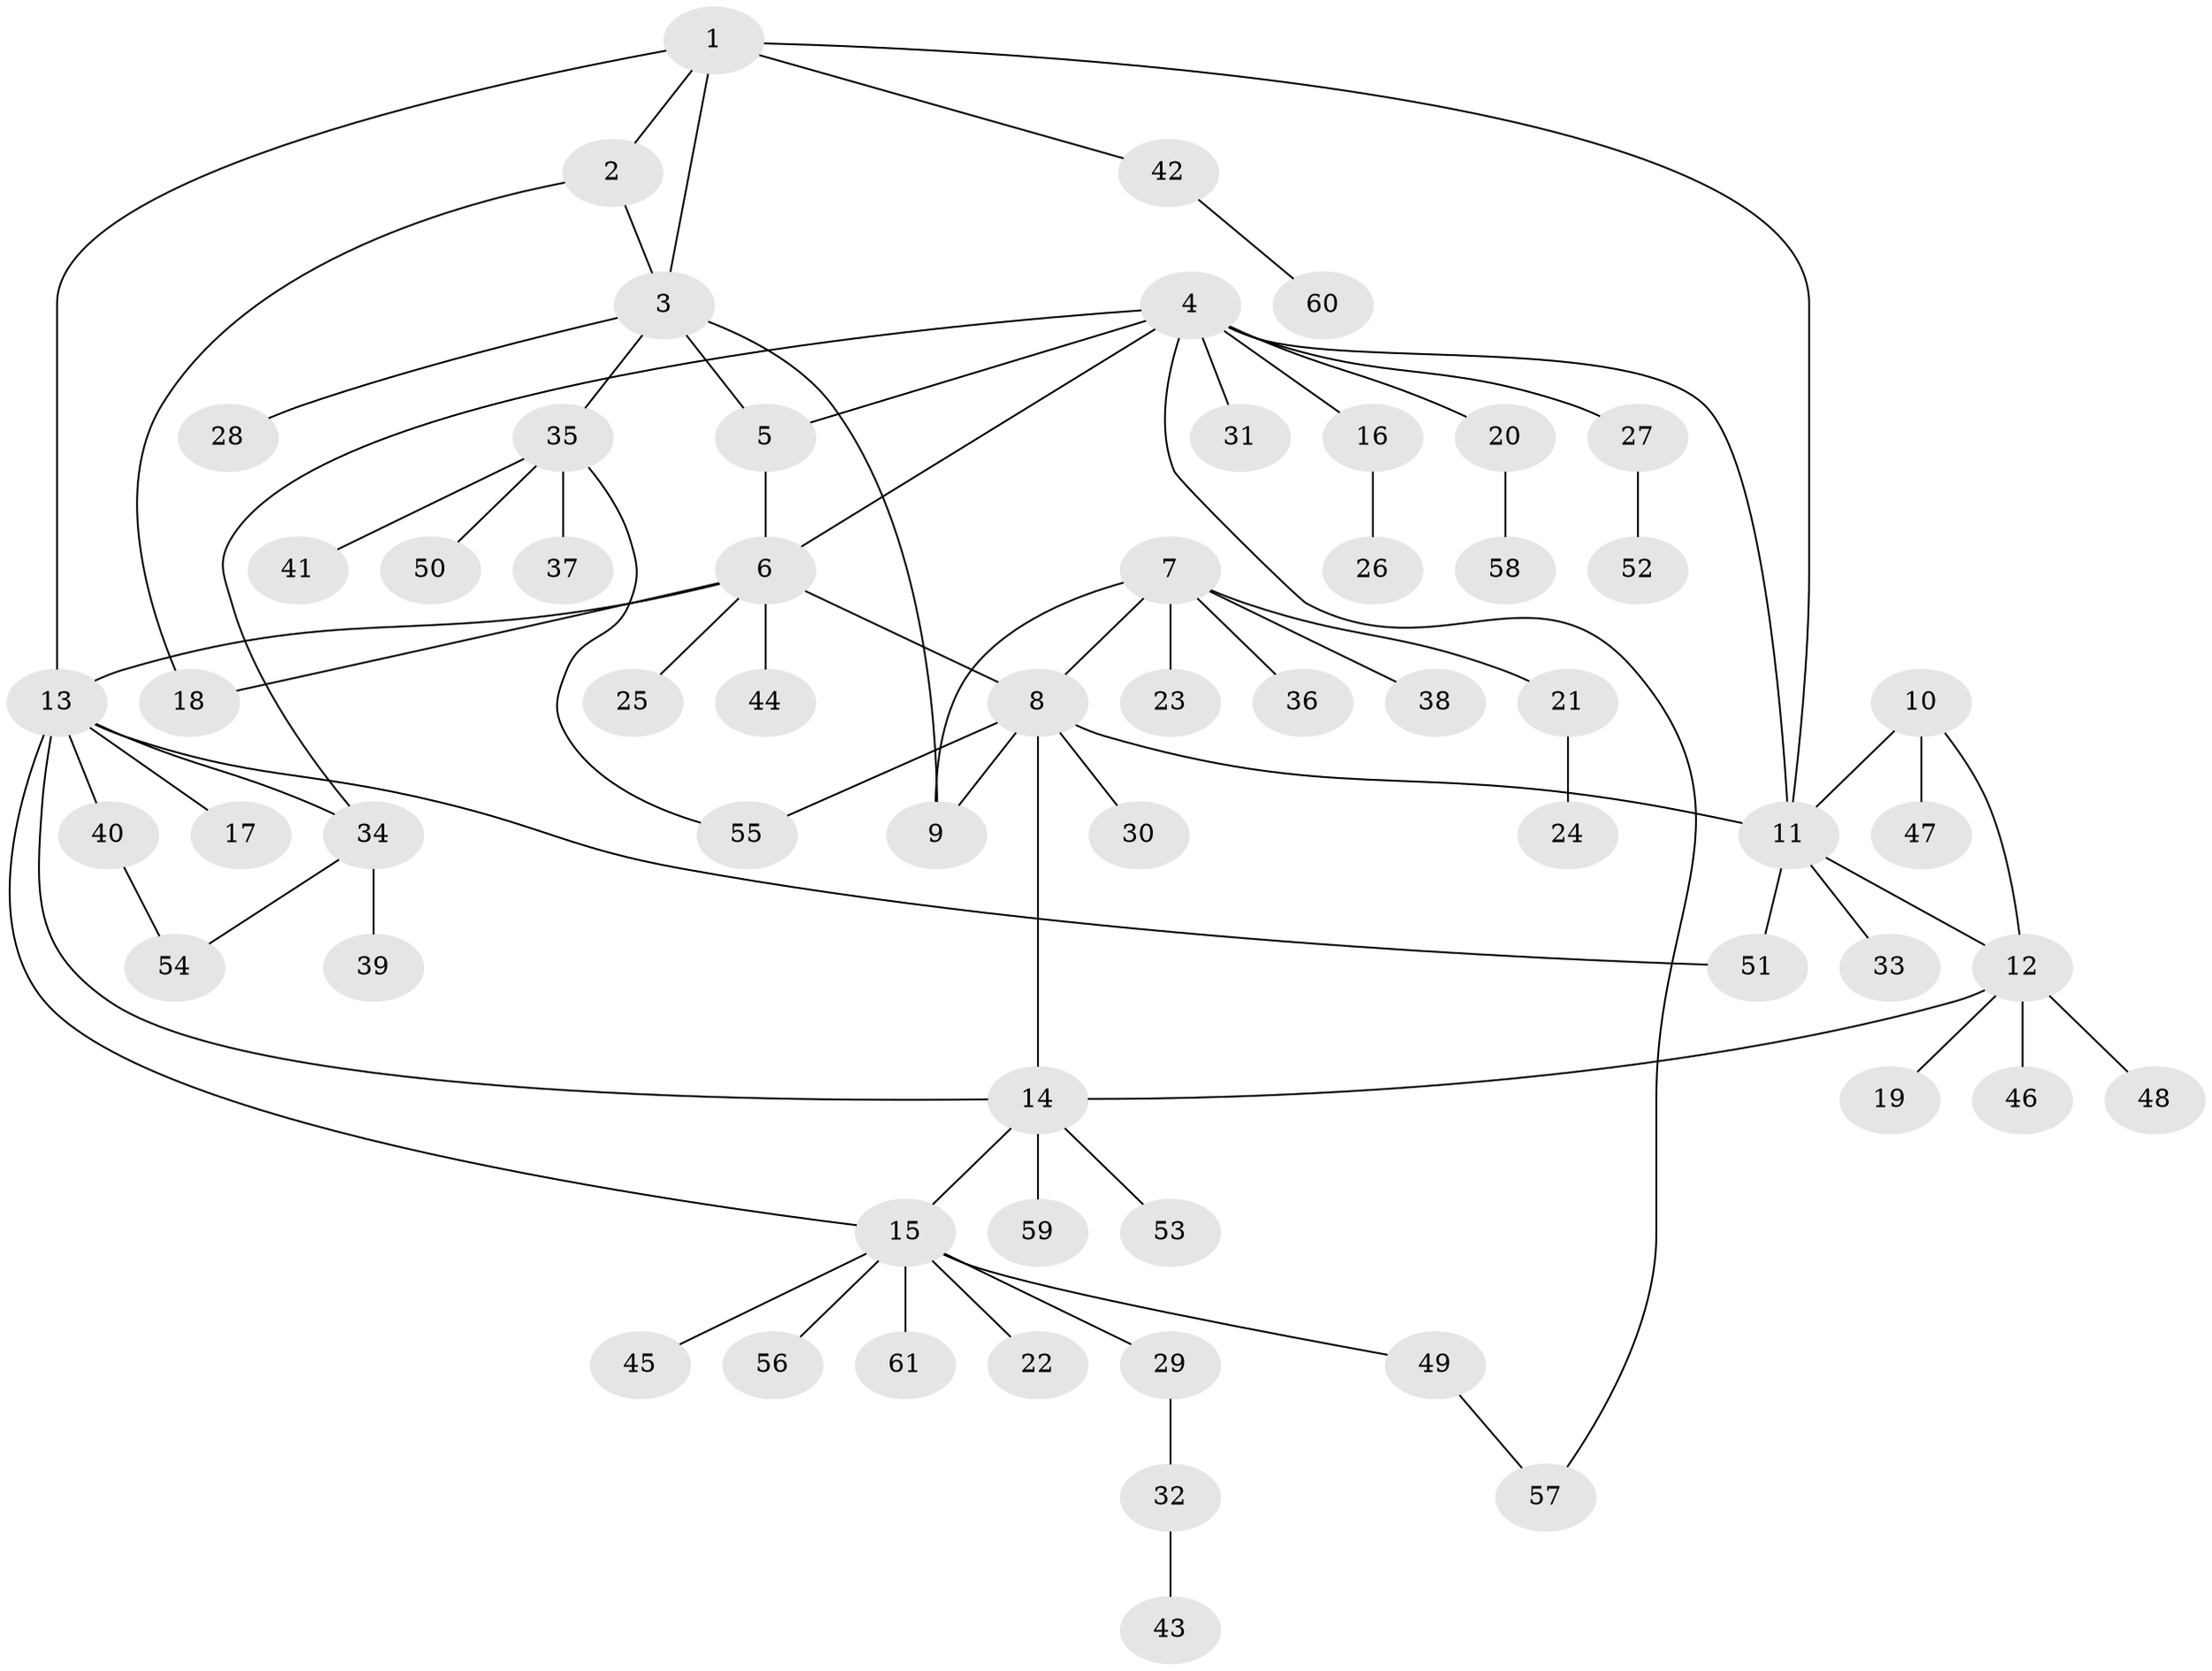 // coarse degree distribution, {9: 0.023809523809523808, 3: 0.047619047619047616, 7: 0.07142857142857142, 8: 0.023809523809523808, 6: 0.07142857142857142, 5: 0.047619047619047616, 2: 0.09523809523809523, 1: 0.5714285714285714, 4: 0.047619047619047616}
// Generated by graph-tools (version 1.1) at 2025/42/03/06/25 10:42:12]
// undirected, 61 vertices, 77 edges
graph export_dot {
graph [start="1"]
  node [color=gray90,style=filled];
  1;
  2;
  3;
  4;
  5;
  6;
  7;
  8;
  9;
  10;
  11;
  12;
  13;
  14;
  15;
  16;
  17;
  18;
  19;
  20;
  21;
  22;
  23;
  24;
  25;
  26;
  27;
  28;
  29;
  30;
  31;
  32;
  33;
  34;
  35;
  36;
  37;
  38;
  39;
  40;
  41;
  42;
  43;
  44;
  45;
  46;
  47;
  48;
  49;
  50;
  51;
  52;
  53;
  54;
  55;
  56;
  57;
  58;
  59;
  60;
  61;
  1 -- 2;
  1 -- 3;
  1 -- 11;
  1 -- 13;
  1 -- 42;
  2 -- 3;
  2 -- 18;
  3 -- 5;
  3 -- 9;
  3 -- 28;
  3 -- 35;
  4 -- 5;
  4 -- 6;
  4 -- 11;
  4 -- 16;
  4 -- 20;
  4 -- 27;
  4 -- 31;
  4 -- 34;
  4 -- 57;
  5 -- 6;
  6 -- 8;
  6 -- 13;
  6 -- 18;
  6 -- 25;
  6 -- 44;
  7 -- 8;
  7 -- 9;
  7 -- 21;
  7 -- 23;
  7 -- 36;
  7 -- 38;
  8 -- 9;
  8 -- 11;
  8 -- 14;
  8 -- 30;
  8 -- 55;
  10 -- 11;
  10 -- 12;
  10 -- 47;
  11 -- 12;
  11 -- 33;
  11 -- 51;
  12 -- 14;
  12 -- 19;
  12 -- 46;
  12 -- 48;
  13 -- 14;
  13 -- 15;
  13 -- 17;
  13 -- 34;
  13 -- 40;
  13 -- 51;
  14 -- 15;
  14 -- 53;
  14 -- 59;
  15 -- 22;
  15 -- 29;
  15 -- 45;
  15 -- 49;
  15 -- 56;
  15 -- 61;
  16 -- 26;
  20 -- 58;
  21 -- 24;
  27 -- 52;
  29 -- 32;
  32 -- 43;
  34 -- 39;
  34 -- 54;
  35 -- 37;
  35 -- 41;
  35 -- 50;
  35 -- 55;
  40 -- 54;
  42 -- 60;
  49 -- 57;
}
